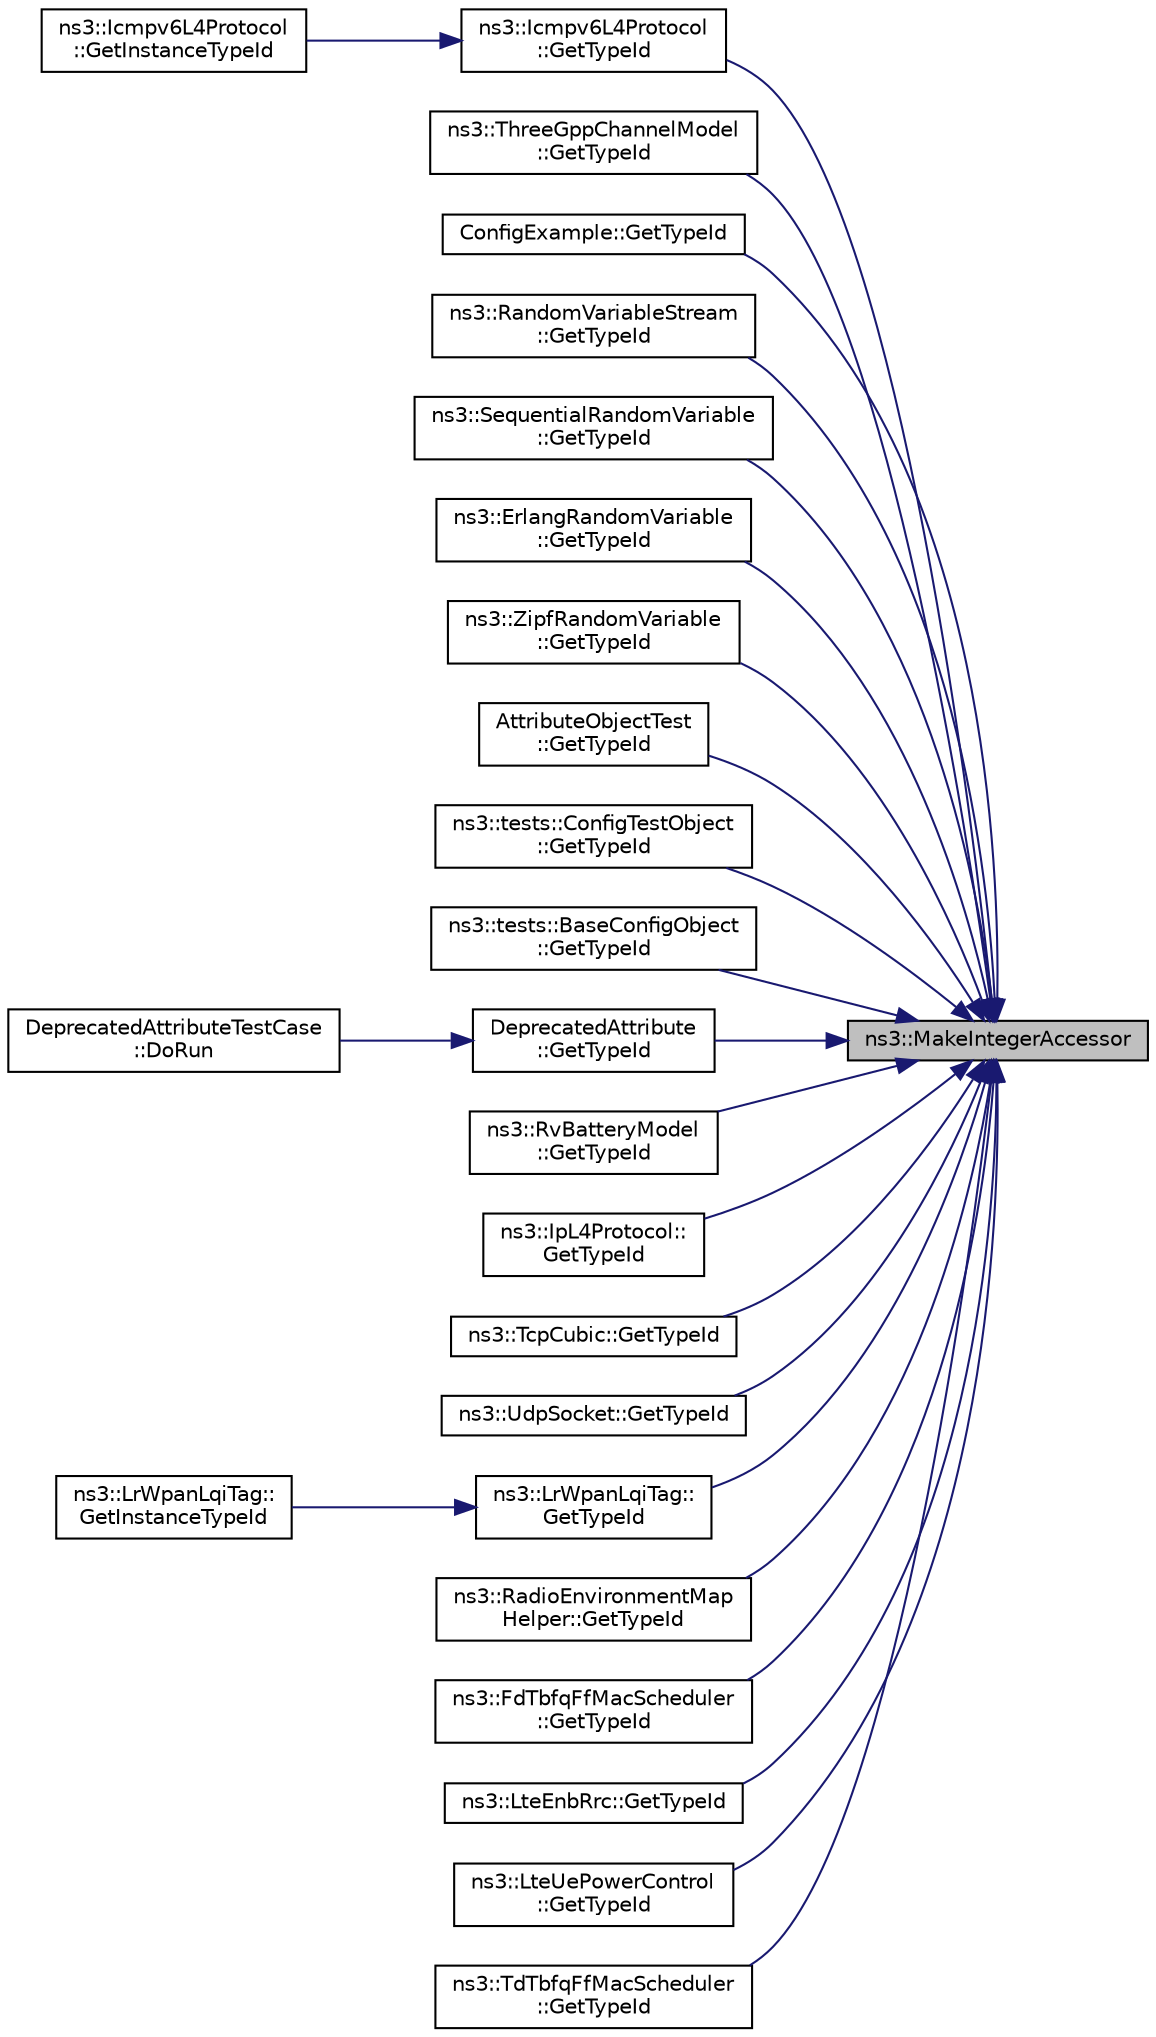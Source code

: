 digraph "ns3::MakeIntegerAccessor"
{
 // LATEX_PDF_SIZE
  edge [fontname="Helvetica",fontsize="10",labelfontname="Helvetica",labelfontsize="10"];
  node [fontname="Helvetica",fontsize="10",shape=record];
  rankdir="RL";
  Node1 [label="ns3::MakeIntegerAccessor",height=0.2,width=0.4,color="black", fillcolor="grey75", style="filled", fontcolor="black",tooltip="Create an AttributeAccessor for a class data member, or a lone class get functor or set method."];
  Node1 -> Node2 [dir="back",color="midnightblue",fontsize="10",style="solid",fontname="Helvetica"];
  Node2 [label="ns3::Icmpv6L4Protocol\l::GetTypeId",height=0.2,width=0.4,color="black", fillcolor="white", style="filled",URL="$classns3_1_1_icmpv6_l4_protocol.html#ae9378d66f274973df9ddf3bd098499d7",tooltip="Get the type ID."];
  Node2 -> Node3 [dir="back",color="midnightblue",fontsize="10",style="solid",fontname="Helvetica"];
  Node3 [label="ns3::Icmpv6L4Protocol\l::GetInstanceTypeId",height=0.2,width=0.4,color="black", fillcolor="white", style="filled",URL="$classns3_1_1_icmpv6_l4_protocol.html#a043e4b8db72e237a0c4e5587473376a6",tooltip="Get the most derived TypeId for this Object."];
  Node1 -> Node4 [dir="back",color="midnightblue",fontsize="10",style="solid",fontname="Helvetica"];
  Node4 [label="ns3::ThreeGppChannelModel\l::GetTypeId",height=0.2,width=0.4,color="black", fillcolor="white", style="filled",URL="$classns3_1_1_three_gpp_channel_model.html#ac9da49909816452a3f8025d3bc3d0447",tooltip="Get the type ID."];
  Node1 -> Node5 [dir="back",color="midnightblue",fontsize="10",style="solid",fontname="Helvetica"];
  Node5 [label="ConfigExample::GetTypeId",height=0.2,width=0.4,color="black", fillcolor="white", style="filled",URL="$class_config_example.html#a39bcd8eba98abec19379fc4111388fd0",tooltip="Get the type ID."];
  Node1 -> Node6 [dir="back",color="midnightblue",fontsize="10",style="solid",fontname="Helvetica"];
  Node6 [label="ns3::RandomVariableStream\l::GetTypeId",height=0.2,width=0.4,color="black", fillcolor="white", style="filled",URL="$classns3_1_1_random_variable_stream.html#a0b11fa19bc54cca33458c4e1fe7226d5",tooltip="Register this type."];
  Node1 -> Node7 [dir="back",color="midnightblue",fontsize="10",style="solid",fontname="Helvetica"];
  Node7 [label="ns3::SequentialRandomVariable\l::GetTypeId",height=0.2,width=0.4,color="black", fillcolor="white", style="filled",URL="$classns3_1_1_sequential_random_variable.html#a0d5681ef517e100c2a3ad5f8dccd9dc7",tooltip="Register this type."];
  Node1 -> Node8 [dir="back",color="midnightblue",fontsize="10",style="solid",fontname="Helvetica"];
  Node8 [label="ns3::ErlangRandomVariable\l::GetTypeId",height=0.2,width=0.4,color="black", fillcolor="white", style="filled",URL="$classns3_1_1_erlang_random_variable.html#a13edcc1751e0843c4ed57ec243ce29d9",tooltip="Register this type."];
  Node1 -> Node9 [dir="back",color="midnightblue",fontsize="10",style="solid",fontname="Helvetica"];
  Node9 [label="ns3::ZipfRandomVariable\l::GetTypeId",height=0.2,width=0.4,color="black", fillcolor="white", style="filled",URL="$classns3_1_1_zipf_random_variable.html#ace1382ab4418489bcdbfb47cf55744eb",tooltip="Register this type."];
  Node1 -> Node10 [dir="back",color="midnightblue",fontsize="10",style="solid",fontname="Helvetica"];
  Node10 [label="AttributeObjectTest\l::GetTypeId",height=0.2,width=0.4,color="black", fillcolor="white", style="filled",URL="$class_attribute_object_test.html#a1a3064dae19725ebd81d6da0a74e7021",tooltip=" "];
  Node1 -> Node11 [dir="back",color="midnightblue",fontsize="10",style="solid",fontname="Helvetica"];
  Node11 [label="ns3::tests::ConfigTestObject\l::GetTypeId",height=0.2,width=0.4,color="black", fillcolor="white", style="filled",URL="$classns3_1_1tests_1_1_config_test_object.html#a7184e17d5480d51c65549c46f42f07e0",tooltip="Get the type ID."];
  Node1 -> Node12 [dir="back",color="midnightblue",fontsize="10",style="solid",fontname="Helvetica"];
  Node12 [label="ns3::tests::BaseConfigObject\l::GetTypeId",height=0.2,width=0.4,color="black", fillcolor="white", style="filled",URL="$classns3_1_1tests_1_1_base_config_object.html#a5bdc1f846c0a2a9d1cbe69473426e465",tooltip="Get the type ID."];
  Node1 -> Node13 [dir="back",color="midnightblue",fontsize="10",style="solid",fontname="Helvetica"];
  Node13 [label="DeprecatedAttribute\l::GetTypeId",height=0.2,width=0.4,color="black", fillcolor="white", style="filled",URL="$class_deprecated_attribute.html#a6288a8b7cf3b4b8ccc271c72d3241c9c",tooltip=" "];
  Node13 -> Node14 [dir="back",color="midnightblue",fontsize="10",style="solid",fontname="Helvetica"];
  Node14 [label="DeprecatedAttributeTestCase\l::DoRun",height=0.2,width=0.4,color="black", fillcolor="white", style="filled",URL="$class_deprecated_attribute_test_case.html#a082dd0381220ff75bd0ef8e7708869e4",tooltip="Implementation to actually run this TestCase."];
  Node1 -> Node15 [dir="back",color="midnightblue",fontsize="10",style="solid",fontname="Helvetica"];
  Node15 [label="ns3::RvBatteryModel\l::GetTypeId",height=0.2,width=0.4,color="black", fillcolor="white", style="filled",URL="$classns3_1_1_rv_battery_model.html#a427636046ac8a08ffe769cfe27239da2",tooltip=" "];
  Node1 -> Node16 [dir="back",color="midnightblue",fontsize="10",style="solid",fontname="Helvetica"];
  Node16 [label="ns3::IpL4Protocol::\lGetTypeId",height=0.2,width=0.4,color="black", fillcolor="white", style="filled",URL="$classns3_1_1_ip_l4_protocol.html#a759b2296875c238bfaf4a75b34ff11ca",tooltip="Get the type ID."];
  Node1 -> Node17 [dir="back",color="midnightblue",fontsize="10",style="solid",fontname="Helvetica"];
  Node17 [label="ns3::TcpCubic::GetTypeId",height=0.2,width=0.4,color="black", fillcolor="white", style="filled",URL="$classns3_1_1_tcp_cubic.html#ad27bba0e96569c29fcd76e7926e96e75",tooltip="Get the type ID."];
  Node1 -> Node18 [dir="back",color="midnightblue",fontsize="10",style="solid",fontname="Helvetica"];
  Node18 [label="ns3::UdpSocket::GetTypeId",height=0.2,width=0.4,color="black", fillcolor="white", style="filled",URL="$classns3_1_1_udp_socket.html#ad663eeb166a2cbd11a8717a3d09ed3ab",tooltip="Get the type ID."];
  Node1 -> Node19 [dir="back",color="midnightblue",fontsize="10",style="solid",fontname="Helvetica"];
  Node19 [label="ns3::LrWpanLqiTag::\lGetTypeId",height=0.2,width=0.4,color="black", fillcolor="white", style="filled",URL="$classns3_1_1_lr_wpan_lqi_tag.html#a1de41e1947e5fc82408c2a9f94f2a2a7",tooltip="Get the type ID."];
  Node19 -> Node20 [dir="back",color="midnightblue",fontsize="10",style="solid",fontname="Helvetica"];
  Node20 [label="ns3::LrWpanLqiTag::\lGetInstanceTypeId",height=0.2,width=0.4,color="black", fillcolor="white", style="filled",URL="$classns3_1_1_lr_wpan_lqi_tag.html#ad16e88b6ed76d5d758def296d566ba3c",tooltip="Get the most derived TypeId for this Object."];
  Node1 -> Node21 [dir="back",color="midnightblue",fontsize="10",style="solid",fontname="Helvetica"];
  Node21 [label="ns3::RadioEnvironmentMap\lHelper::GetTypeId",height=0.2,width=0.4,color="black", fillcolor="white", style="filled",URL="$classns3_1_1_radio_environment_map_helper.html#aa2dafba1723715b96f5a7eb7b5c20439",tooltip="Register this type."];
  Node1 -> Node22 [dir="back",color="midnightblue",fontsize="10",style="solid",fontname="Helvetica"];
  Node22 [label="ns3::FdTbfqFfMacScheduler\l::GetTypeId",height=0.2,width=0.4,color="black", fillcolor="white", style="filled",URL="$classns3_1_1_fd_tbfq_ff_mac_scheduler.html#a677e3b83d8d192546172a2404403640a",tooltip="Get the type ID."];
  Node1 -> Node23 [dir="back",color="midnightblue",fontsize="10",style="solid",fontname="Helvetica"];
  Node23 [label="ns3::LteEnbRrc::GetTypeId",height=0.2,width=0.4,color="black", fillcolor="white", style="filled",URL="$classns3_1_1_lte_enb_rrc.html#a190eb3b4dd8f551a205878eceddac013",tooltip="Get the type ID."];
  Node1 -> Node24 [dir="back",color="midnightblue",fontsize="10",style="solid",fontname="Helvetica"];
  Node24 [label="ns3::LteUePowerControl\l::GetTypeId",height=0.2,width=0.4,color="black", fillcolor="white", style="filled",URL="$classns3_1_1_lte_ue_power_control.html#af1e5b1f2309616cbebfb381bcd3d1689",tooltip="Get the type ID."];
  Node1 -> Node25 [dir="back",color="midnightblue",fontsize="10",style="solid",fontname="Helvetica"];
  Node25 [label="ns3::TdTbfqFfMacScheduler\l::GetTypeId",height=0.2,width=0.4,color="black", fillcolor="white", style="filled",URL="$classns3_1_1_td_tbfq_ff_mac_scheduler.html#a78d785948cf369e48467f9d29fcaf2ac",tooltip="Get the type ID."];
}
